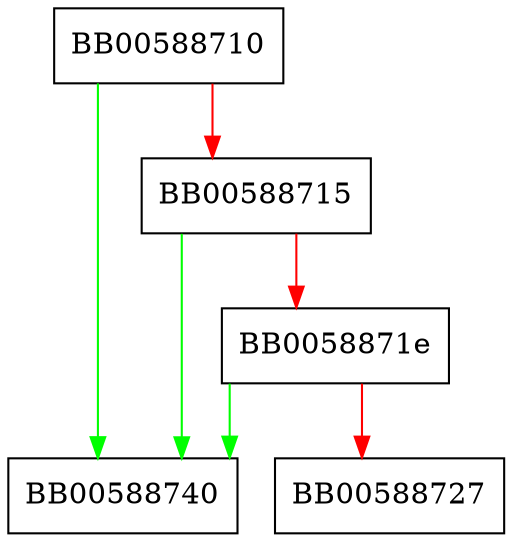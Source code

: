 digraph EC_KEY_key2buf {
  node [shape="box"];
  graph [splines=ortho];
  BB00588710 -> BB00588740 [color="green"];
  BB00588710 -> BB00588715 [color="red"];
  BB00588715 -> BB00588740 [color="green"];
  BB00588715 -> BB0058871e [color="red"];
  BB0058871e -> BB00588740 [color="green"];
  BB0058871e -> BB00588727 [color="red"];
}